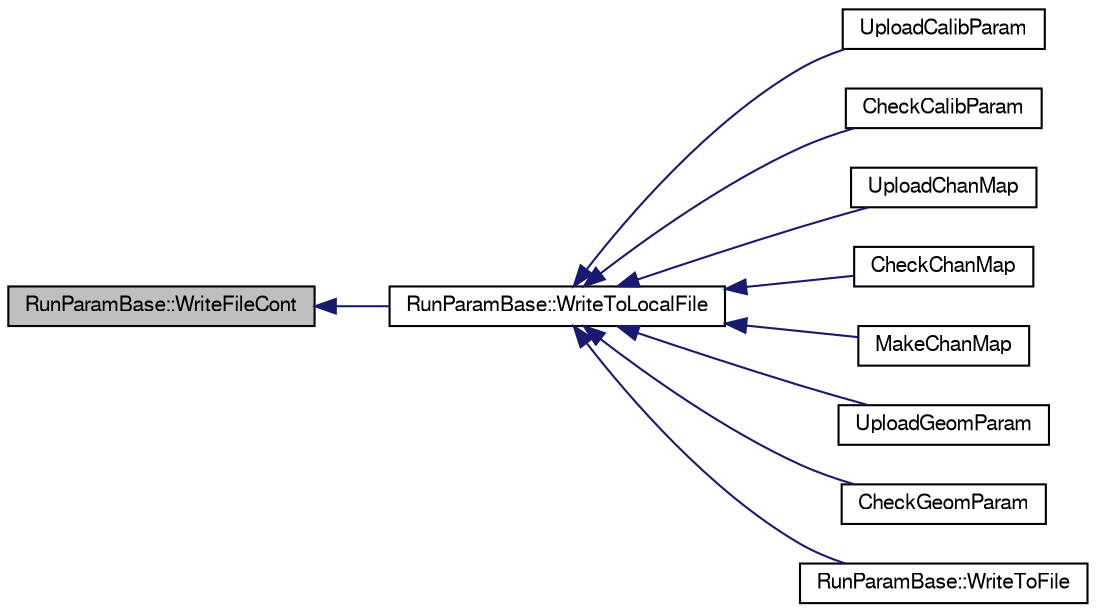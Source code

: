 digraph "RunParamBase::WriteFileCont"
{
  bgcolor="transparent";
  edge [fontname="FreeSans",fontsize="10",labelfontname="FreeSans",labelfontsize="10"];
  node [fontname="FreeSans",fontsize="10",shape=record];
  rankdir="LR";
  Node1 [label="RunParamBase::WriteFileCont",height=0.2,width=0.4,color="black", fillcolor="grey75", style="filled" fontcolor="black"];
  Node1 -> Node2 [dir="back",color="midnightblue",fontsize="10",style="solid",fontname="FreeSans"];
  Node2 [label="RunParamBase::WriteToLocalFile",height=0.2,width=0.4,color="black",URL="$db/d8a/classRunParamBase.html#a9cbea36e938b05b0e9ce5def455c4e61"];
  Node2 -> Node3 [dir="back",color="midnightblue",fontsize="10",style="solid",fontname="FreeSans"];
  Node3 [label="UploadCalibParam",height=0.2,width=0.4,color="black",URL="$db/d7d/UploadCalibParam_8C.html#abf758af3a7c6c28be661c078bb0a9ac3",tooltip="UploadCalibParam.C: Macro to upload the calibration parameter from tsv file to MySQL DB..."];
  Node2 -> Node4 [dir="back",color="midnightblue",fontsize="10",style="solid",fontname="FreeSans"];
  Node4 [label="CheckCalibParam",height=0.2,width=0.4,color="black",URL="$db/d7d/UploadCalibParam_8C.html#af49a89b9cc0fcf0323b215b3344f3869"];
  Node2 -> Node5 [dir="back",color="midnightblue",fontsize="10",style="solid",fontname="FreeSans"];
  Node5 [label="UploadChanMap",height=0.2,width=0.4,color="black",URL="$d0/da4/UploadChanMap_8C.html#a6ec43687f04e8350c642c7866b2117f9",tooltip="UploadChanMap.C: Macro to upload the channel mapping from tsv file to MySQL DB. "];
  Node2 -> Node6 [dir="back",color="midnightblue",fontsize="10",style="solid",fontname="FreeSans"];
  Node6 [label="CheckChanMap",height=0.2,width=0.4,color="black",URL="$d0/da4/UploadChanMap_8C.html#ae385e581fe5291a9fb5d38cb847a6501"];
  Node2 -> Node7 [dir="back",color="midnightblue",fontsize="10",style="solid",fontname="FreeSans"];
  Node7 [label="MakeChanMap",height=0.2,width=0.4,color="black",URL="$d0/da4/UploadChanMap_8C.html#a1e7e5c79eeb34653003164775cf59e31",tooltip="Test function to make a channel mapping by hand. "];
  Node2 -> Node8 [dir="back",color="midnightblue",fontsize="10",style="solid",fontname="FreeSans"];
  Node8 [label="UploadGeomParam",height=0.2,width=0.4,color="black",URL="$d3/d9b/UploadGeomParam_8C.html#a848a5f72fcdaa3c113387cdabf946afe",tooltip="UploadGeomParam.C: Macro to upload the geometry parameter from tsv file to MySQL DB. "];
  Node2 -> Node9 [dir="back",color="midnightblue",fontsize="10",style="solid",fontname="FreeSans"];
  Node9 [label="CheckGeomParam",height=0.2,width=0.4,color="black",URL="$d3/d9b/UploadGeomParam_8C.html#abff45e447c793e64f0acf5a0566a404c"];
  Node2 -> Node10 [dir="back",color="midnightblue",fontsize="10",style="solid",fontname="FreeSans"];
  Node10 [label="RunParamBase::WriteToFile",height=0.2,width=0.4,color="black",URL="$db/d8a/classRunParamBase.html#a4510366c99232fefdffda2af89b5232d"];
}
